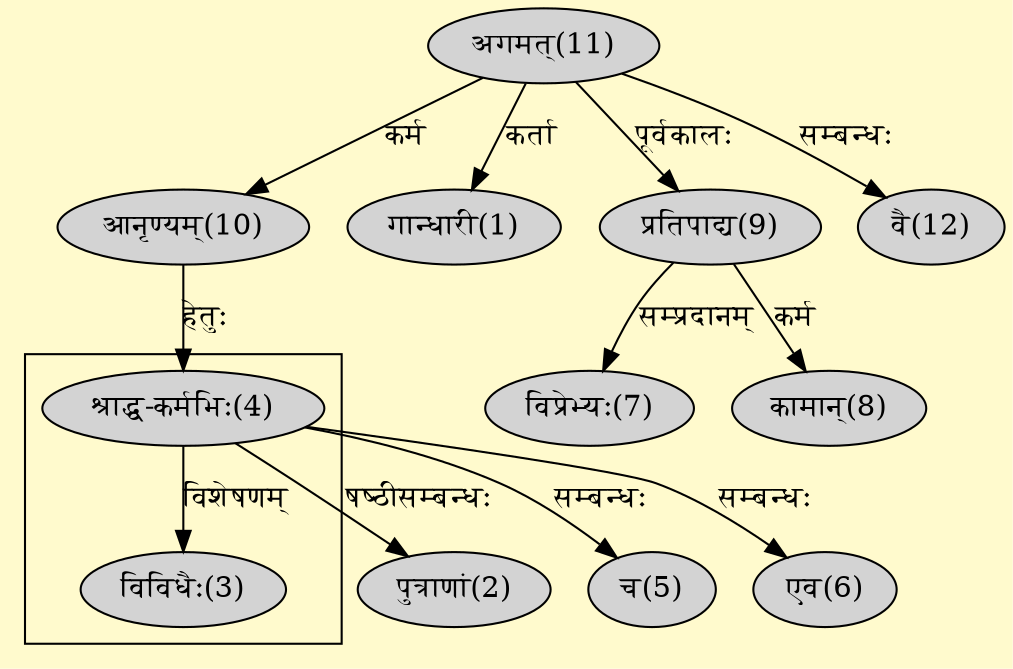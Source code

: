 digraph G{
rankdir=BT;
 compound=true;
 bgcolor="lemonchiffon1";

subgraph cluster_1{
Node3 [style=filled, color="" label = "विविधैः(3)"]
Node4 [style=filled, color="" label = "श्राद्ध-कर्मभिः(4)"]

}
Node1 [style=filled, color="" label = "गान्धारी(1)"]
Node11 [style=filled, color="" label = "अगमत्(11)"]
Node2 [style=filled, color="" label = "पुत्राणां(2)"]
Node4 [style=filled, color="" label = "श्राद्ध-कर्मभिः(4)"]
Node10 [style=filled, color="" label = "आनृण्यम्(10)"]
Node5 [style=filled, color="" label = "च(5)"]
Node6 [style=filled, color="" label = "एव(6)"]
Node7 [style=filled, color="" label = "विप्रेभ्यः(7)"]
Node9 [style=filled, color="" label = "प्रतिपाद्य(9)"]
Node8 [style=filled, color="" label = "कामान्(8)"]
Node [style=filled, color="" label = ""]
Node12 [style=filled, color="" label = "वै(12)"]
/* Start of Relations section */

Node1 -> Node11 [  label="कर्ता"  dir="back" ]
Node2 -> Node4 [  label="षष्ठीसम्बन्धः"  dir="back" ]
Node3 -> Node4 [  label="विशेषणम्"  dir="back" ]
Node4 -> Node10 [  label="हेतुः"  dir="back" ]
Node5 -> Node4 [  label="सम्बन्धः"  dir="back" ]
Node6 -> Node4 [  label="सम्बन्धः"  dir="back" ]
Node7 -> Node9 [  label="सम्प्रदानम्"  dir="back" ]
Node8 -> Node9 [  label="कर्म"  dir="back" ]
Node9 -> Node11 [  label="पूर्वकालः"  dir="back" ]
Node10 -> Node11 [  label="कर्म"  dir="back" ]
Node12 -> Node11 [  label="सम्बन्धः"  dir="back" ]
}
